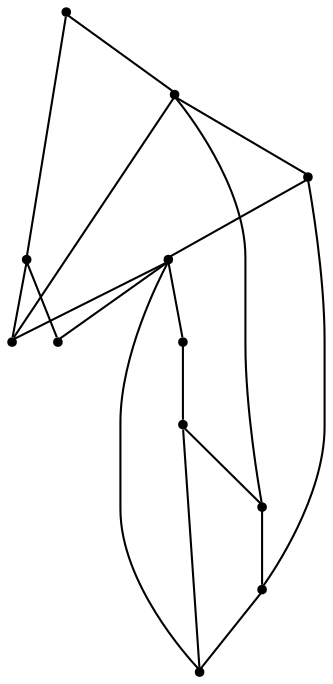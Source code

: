 graph {
  node [shape=point,comment="{\"directed\":false,\"doi\":\"10.1007/978-3-319-03841-4_4\",\"figure\":\"2 (3)\"}"]

  v0 [pos="1520.7088846638326,686.8729369027297"]
  v1 [pos="1376.3046976177702,766.7525442654575"]
  v2 [pos="1488.2604371531809,766.3608379169418"]
  v3 [pos="1524.2947421736076,764.0688470685826"]
  v4 [pos="1446.8263498961564,859.2219497661542"]
  v5 [pos="1458.247140641981,765.9108843256926"]
  v6 [pos="1421.9751357695932,767.9276633110039"]
  v7 [pos="1443.4697938495688,686.8729369027297"]
  v8 [pos="1443.4697938495688,609.6767723821051"]
  v9 [pos="1369.5873863302072,853.1792434533729"]
  v10 [pos="1366.2308302836195,686.8729369027297"]
  v11 [pos="1308.301543985,764.0688470685825"]

  v0 -- v1 [id="-1",pos="1520.7088846638326,686.8729369027297 1376.3046976177702,766.7525442654575 1376.3046976177702,766.7525442654575 1376.3046976177702,766.7525442654575"]
  v0 -- v2 [id="-2",pos="1520.7088846638326,686.8729369027297 1488.2604371531809,766.3608379169418 1488.2604371531809,766.3608379169418 1488.2604371531809,766.3608379169418"]
  v0 -- v3 [id="-3",pos="1520.7088846638326,686.8729369027297 1524.2947421736076,764.0688470685826 1524.2947421736076,764.0688470685826 1524.2947421736076,764.0688470685826"]
  v2 -- v4 [id="-4",pos="1488.2604371531809,766.3608379169418 1446.8263498961564,859.2219497661542 1446.8263498961564,859.2219497661542 1446.8263498961564,859.2219497661542"]
  v5 -- v0 [id="-5",pos="1458.247140641981,765.9108843256926 1520.7088846638326,686.8729369027297 1520.7088846638326,686.8729369027297 1520.7088846638326,686.8729369027297"]
  v5 -- v4 [id="-6",pos="1458.247140641981,765.9108843256926 1446.8263498961564,859.2219497661542 1446.8263498961564,859.2219497661542 1446.8263498961564,859.2219497661542"]
  v4 -- v6 [id="-7",pos="1446.8263498961564,859.2219497661542 1421.9751357695932,767.9276633110039 1421.9751357695932,767.9276633110039 1421.9751357695932,767.9276633110039"]
  v7 -- v5 [id="-8",pos="1443.4697938495688,686.8729369027297 1458.247140641981,765.9108843256926 1458.247140641981,765.9108843256926 1458.247140641981,765.9108843256926"]
  v8 -- v7 [id="-9",pos="1443.4697938495688,609.6767723821051 1443.4697938495688,686.8729369027297 1443.4697938495688,686.8729369027297 1443.4697938495688,686.8729369027297"]
  v8 -- v0 [id="-10",pos="1443.4697938495688,609.6767723821051 1520.7088846638326,686.8729369027297 1520.7088846638326,686.8729369027297 1520.7088846638326,686.8729369027297"]
  v6 -- v7 [id="-11",pos="1421.9751357695932,767.9276633110039 1443.4697938495688,686.8729369027297 1443.4697938495688,686.8729369027297 1443.4697938495688,686.8729369027297"]
  v9 -- v3 [id="-12",pos="1369.5873863302072,853.1792434533729 1524.2947421736076,764.0688470685826 1524.2947421736076,764.0688470685826 1524.2947421736076,764.0688470685826"]
  v9 -- v1 [id="-13",pos="1369.5873863302072,853.1792434533729 1376.3046976177702,766.7525442654575 1376.3046976177702,766.7525442654575 1376.3046976177702,766.7525442654575"]
  v10 -- v8 [id="-14",pos="1366.2308302836195,686.8729369027297 1443.4697938495688,609.6767723821051 1443.4697938495688,609.6767723821051 1443.4697938495688,609.6767723821051"]
  v10 -- v6 [id="-15",pos="1366.2308302836195,686.8729369027297 1421.9751357695932,767.9276633110039 1421.9751357695932,767.9276633110039 1421.9751357695932,767.9276633110039"]
  v10 -- v1 [id="-16",pos="1366.2308302836195,686.8729369027297 1376.3046976177702,766.7525442654575 1376.3046976177702,766.7525442654575 1376.3046976177702,766.7525442654575"]
  v11 -- v10 [id="-17",pos="1308.301543985,764.0688470685825 1366.2308302836195,686.8729369027297 1366.2308302836195,686.8729369027297 1366.2308302836195,686.8729369027297"]
  v11 -- v9 [id="-18",pos="1308.301543985,764.0688470685825 1369.5873863302072,853.1792434533729 1369.5873863302072,853.1792434533729 1369.5873863302072,853.1792434533729"]
}